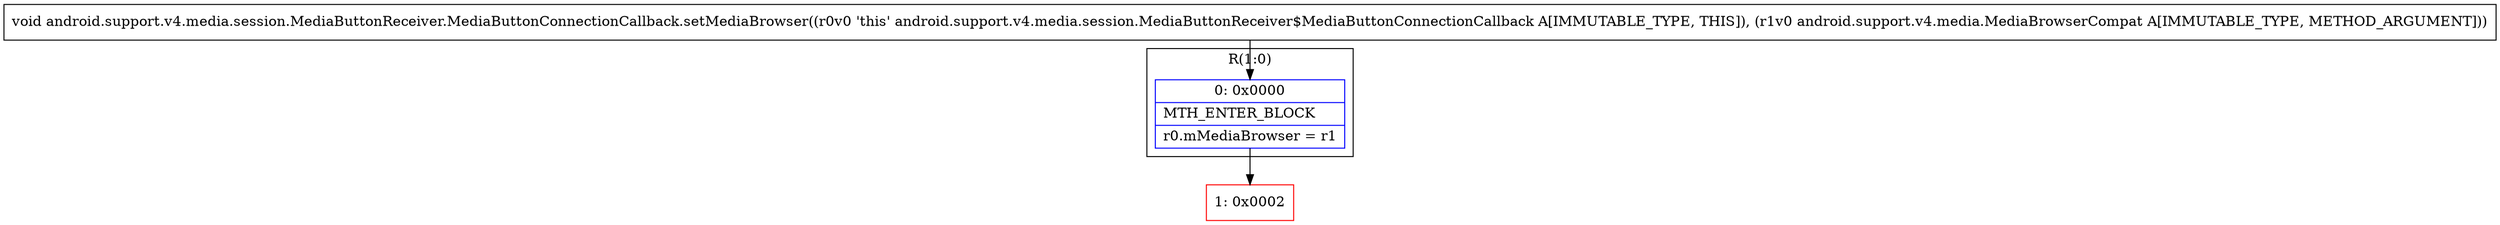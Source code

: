 digraph "CFG forandroid.support.v4.media.session.MediaButtonReceiver.MediaButtonConnectionCallback.setMediaBrowser(Landroid\/support\/v4\/media\/MediaBrowserCompat;)V" {
subgraph cluster_Region_1753157148 {
label = "R(1:0)";
node [shape=record,color=blue];
Node_0 [shape=record,label="{0\:\ 0x0000|MTH_ENTER_BLOCK\l|r0.mMediaBrowser = r1\l}"];
}
Node_1 [shape=record,color=red,label="{1\:\ 0x0002}"];
MethodNode[shape=record,label="{void android.support.v4.media.session.MediaButtonReceiver.MediaButtonConnectionCallback.setMediaBrowser((r0v0 'this' android.support.v4.media.session.MediaButtonReceiver$MediaButtonConnectionCallback A[IMMUTABLE_TYPE, THIS]), (r1v0 android.support.v4.media.MediaBrowserCompat A[IMMUTABLE_TYPE, METHOD_ARGUMENT])) }"];
MethodNode -> Node_0;
Node_0 -> Node_1;
}

